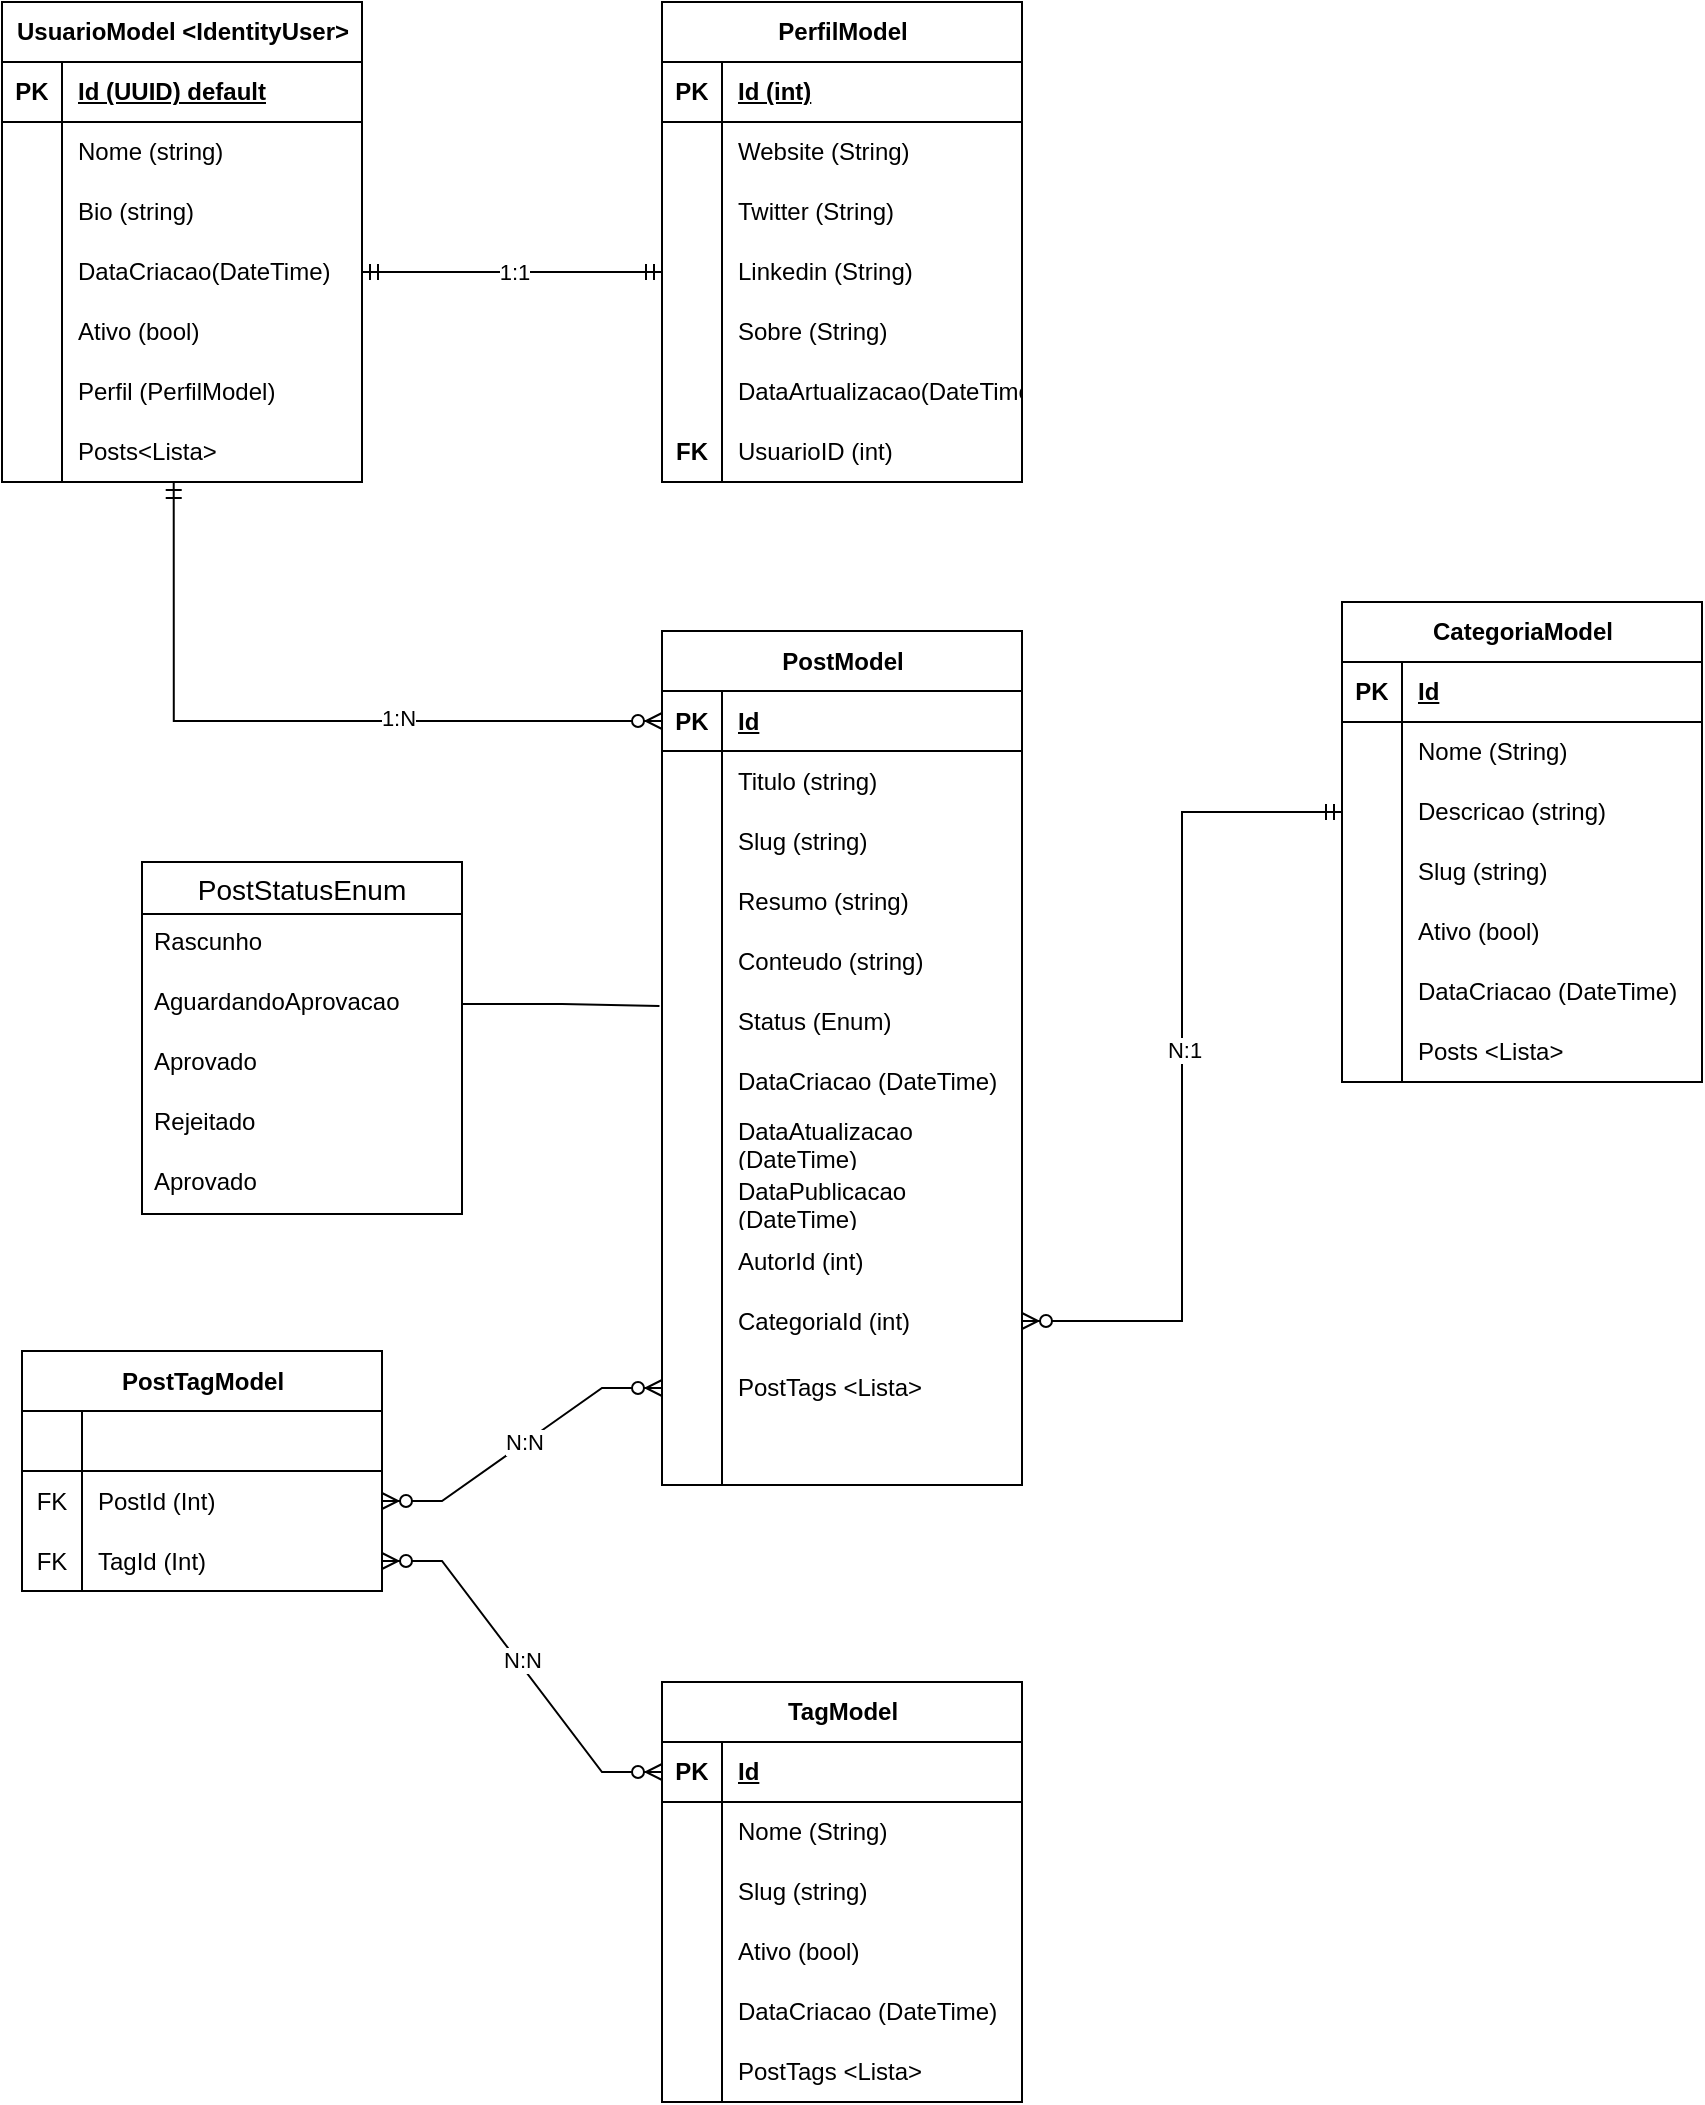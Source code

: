 <mxfile version="26.2.2">
  <diagram id="R2lEEEUBdFMjLlhIrx00" name="Page-1">
    <mxGraphModel dx="3628" dy="1432" grid="1" gridSize="10" guides="1" tooltips="1" connect="1" arrows="1" fold="1" page="1" pageScale="1" pageWidth="850" pageHeight="1100" math="0" shadow="0" extFonts="Permanent Marker^https://fonts.googleapis.com/css?family=Permanent+Marker">
      <root>
        <mxCell id="0" />
        <mxCell id="1" parent="0" />
        <mxCell id="5o0AxtpfhVNjGALuLAcd-5" value="PerfilModel" style="shape=table;startSize=30;container=1;collapsible=1;childLayout=tableLayout;fixedRows=1;rowLines=0;fontStyle=1;align=center;resizeLast=1;html=1;" parent="1" vertex="1">
          <mxGeometry x="-520" width="180" height="240" as="geometry" />
        </mxCell>
        <mxCell id="5o0AxtpfhVNjGALuLAcd-6" value="" style="shape=tableRow;horizontal=0;startSize=0;swimlaneHead=0;swimlaneBody=0;fillColor=none;collapsible=0;dropTarget=0;points=[[0,0.5],[1,0.5]];portConstraint=eastwest;top=0;left=0;right=0;bottom=1;" parent="5o0AxtpfhVNjGALuLAcd-5" vertex="1">
          <mxGeometry y="30" width="180" height="30" as="geometry" />
        </mxCell>
        <mxCell id="5o0AxtpfhVNjGALuLAcd-7" value="PK" style="shape=partialRectangle;connectable=0;fillColor=none;top=0;left=0;bottom=0;right=0;fontStyle=1;overflow=hidden;whiteSpace=wrap;html=1;" parent="5o0AxtpfhVNjGALuLAcd-6" vertex="1">
          <mxGeometry width="30" height="30" as="geometry">
            <mxRectangle width="30" height="30" as="alternateBounds" />
          </mxGeometry>
        </mxCell>
        <mxCell id="5o0AxtpfhVNjGALuLAcd-8" value="Id (int)" style="shape=partialRectangle;connectable=0;fillColor=none;top=0;left=0;bottom=0;right=0;align=left;spacingLeft=6;fontStyle=5;overflow=hidden;whiteSpace=wrap;html=1;" parent="5o0AxtpfhVNjGALuLAcd-6" vertex="1">
          <mxGeometry x="30" width="150" height="30" as="geometry">
            <mxRectangle width="150" height="30" as="alternateBounds" />
          </mxGeometry>
        </mxCell>
        <mxCell id="5o0AxtpfhVNjGALuLAcd-9" value="" style="shape=tableRow;horizontal=0;startSize=0;swimlaneHead=0;swimlaneBody=0;fillColor=none;collapsible=0;dropTarget=0;points=[[0,0.5],[1,0.5]];portConstraint=eastwest;top=0;left=0;right=0;bottom=0;" parent="5o0AxtpfhVNjGALuLAcd-5" vertex="1">
          <mxGeometry y="60" width="180" height="30" as="geometry" />
        </mxCell>
        <mxCell id="5o0AxtpfhVNjGALuLAcd-10" value="" style="shape=partialRectangle;connectable=0;fillColor=none;top=0;left=0;bottom=0;right=0;editable=1;overflow=hidden;whiteSpace=wrap;html=1;" parent="5o0AxtpfhVNjGALuLAcd-9" vertex="1">
          <mxGeometry width="30" height="30" as="geometry">
            <mxRectangle width="30" height="30" as="alternateBounds" />
          </mxGeometry>
        </mxCell>
        <mxCell id="5o0AxtpfhVNjGALuLAcd-11" value="Website (String)" style="shape=partialRectangle;connectable=0;fillColor=none;top=0;left=0;bottom=0;right=0;align=left;spacingLeft=6;overflow=hidden;whiteSpace=wrap;html=1;" parent="5o0AxtpfhVNjGALuLAcd-9" vertex="1">
          <mxGeometry x="30" width="150" height="30" as="geometry">
            <mxRectangle width="150" height="30" as="alternateBounds" />
          </mxGeometry>
        </mxCell>
        <mxCell id="yV75UmjhKLhIXO0fnuWZ-171" value="" style="shape=tableRow;horizontal=0;startSize=0;swimlaneHead=0;swimlaneBody=0;fillColor=none;collapsible=0;dropTarget=0;points=[[0,0.5],[1,0.5]];portConstraint=eastwest;top=0;left=0;right=0;bottom=0;" parent="5o0AxtpfhVNjGALuLAcd-5" vertex="1">
          <mxGeometry y="90" width="180" height="30" as="geometry" />
        </mxCell>
        <mxCell id="yV75UmjhKLhIXO0fnuWZ-172" value="" style="shape=partialRectangle;connectable=0;fillColor=none;top=0;left=0;bottom=0;right=0;editable=1;overflow=hidden;whiteSpace=wrap;html=1;" parent="yV75UmjhKLhIXO0fnuWZ-171" vertex="1">
          <mxGeometry width="30" height="30" as="geometry">
            <mxRectangle width="30" height="30" as="alternateBounds" />
          </mxGeometry>
        </mxCell>
        <mxCell id="yV75UmjhKLhIXO0fnuWZ-173" value="Twitter (String)" style="shape=partialRectangle;connectable=0;fillColor=none;top=0;left=0;bottom=0;right=0;align=left;spacingLeft=6;overflow=hidden;whiteSpace=wrap;html=1;" parent="yV75UmjhKLhIXO0fnuWZ-171" vertex="1">
          <mxGeometry x="30" width="150" height="30" as="geometry">
            <mxRectangle width="150" height="30" as="alternateBounds" />
          </mxGeometry>
        </mxCell>
        <mxCell id="5o0AxtpfhVNjGALuLAcd-12" value="" style="shape=tableRow;horizontal=0;startSize=0;swimlaneHead=0;swimlaneBody=0;fillColor=none;collapsible=0;dropTarget=0;points=[[0,0.5],[1,0.5]];portConstraint=eastwest;top=0;left=0;right=0;bottom=0;" parent="5o0AxtpfhVNjGALuLAcd-5" vertex="1">
          <mxGeometry y="120" width="180" height="30" as="geometry" />
        </mxCell>
        <mxCell id="5o0AxtpfhVNjGALuLAcd-13" value="" style="shape=partialRectangle;connectable=0;fillColor=none;top=0;left=0;bottom=0;right=0;editable=1;overflow=hidden;whiteSpace=wrap;html=1;" parent="5o0AxtpfhVNjGALuLAcd-12" vertex="1">
          <mxGeometry width="30" height="30" as="geometry">
            <mxRectangle width="30" height="30" as="alternateBounds" />
          </mxGeometry>
        </mxCell>
        <mxCell id="5o0AxtpfhVNjGALuLAcd-14" value="Linkedin (String)" style="shape=partialRectangle;connectable=0;fillColor=none;top=0;left=0;bottom=0;right=0;align=left;spacingLeft=6;overflow=hidden;whiteSpace=wrap;html=1;" parent="5o0AxtpfhVNjGALuLAcd-12" vertex="1">
          <mxGeometry x="30" width="150" height="30" as="geometry">
            <mxRectangle width="150" height="30" as="alternateBounds" />
          </mxGeometry>
        </mxCell>
        <mxCell id="Uncy0MbA54z-hcZCgUXu-44" value="" style="shape=tableRow;horizontal=0;startSize=0;swimlaneHead=0;swimlaneBody=0;fillColor=none;collapsible=0;dropTarget=0;points=[[0,0.5],[1,0.5]];portConstraint=eastwest;top=0;left=0;right=0;bottom=0;" vertex="1" parent="5o0AxtpfhVNjGALuLAcd-5">
          <mxGeometry y="150" width="180" height="30" as="geometry" />
        </mxCell>
        <mxCell id="Uncy0MbA54z-hcZCgUXu-45" value="" style="shape=partialRectangle;connectable=0;fillColor=none;top=0;left=0;bottom=0;right=0;editable=1;overflow=hidden;whiteSpace=wrap;html=1;" vertex="1" parent="Uncy0MbA54z-hcZCgUXu-44">
          <mxGeometry width="30" height="30" as="geometry">
            <mxRectangle width="30" height="30" as="alternateBounds" />
          </mxGeometry>
        </mxCell>
        <mxCell id="Uncy0MbA54z-hcZCgUXu-46" value="Sobre (String)" style="shape=partialRectangle;connectable=0;fillColor=none;top=0;left=0;bottom=0;right=0;align=left;spacingLeft=6;overflow=hidden;whiteSpace=wrap;html=1;" vertex="1" parent="Uncy0MbA54z-hcZCgUXu-44">
          <mxGeometry x="30" width="150" height="30" as="geometry">
            <mxRectangle width="150" height="30" as="alternateBounds" />
          </mxGeometry>
        </mxCell>
        <mxCell id="Uncy0MbA54z-hcZCgUXu-47" value="" style="shape=tableRow;horizontal=0;startSize=0;swimlaneHead=0;swimlaneBody=0;fillColor=none;collapsible=0;dropTarget=0;points=[[0,0.5],[1,0.5]];portConstraint=eastwest;top=0;left=0;right=0;bottom=0;" vertex="1" parent="5o0AxtpfhVNjGALuLAcd-5">
          <mxGeometry y="180" width="180" height="30" as="geometry" />
        </mxCell>
        <mxCell id="Uncy0MbA54z-hcZCgUXu-48" value="" style="shape=partialRectangle;connectable=0;fillColor=none;top=0;left=0;bottom=0;right=0;editable=1;overflow=hidden;whiteSpace=wrap;html=1;" vertex="1" parent="Uncy0MbA54z-hcZCgUXu-47">
          <mxGeometry width="30" height="30" as="geometry">
            <mxRectangle width="30" height="30" as="alternateBounds" />
          </mxGeometry>
        </mxCell>
        <mxCell id="Uncy0MbA54z-hcZCgUXu-49" value="DataArtualizacao(DateTime)" style="shape=partialRectangle;connectable=0;fillColor=none;top=0;left=0;bottom=0;right=0;align=left;spacingLeft=6;overflow=hidden;whiteSpace=wrap;html=1;" vertex="1" parent="Uncy0MbA54z-hcZCgUXu-47">
          <mxGeometry x="30" width="150" height="30" as="geometry">
            <mxRectangle width="150" height="30" as="alternateBounds" />
          </mxGeometry>
        </mxCell>
        <mxCell id="Uncy0MbA54z-hcZCgUXu-50" value="" style="shape=tableRow;horizontal=0;startSize=0;swimlaneHead=0;swimlaneBody=0;fillColor=none;collapsible=0;dropTarget=0;points=[[0,0.5],[1,0.5]];portConstraint=eastwest;top=0;left=0;right=0;bottom=0;" vertex="1" parent="5o0AxtpfhVNjGALuLAcd-5">
          <mxGeometry y="210" width="180" height="30" as="geometry" />
        </mxCell>
        <mxCell id="Uncy0MbA54z-hcZCgUXu-51" value="&lt;b&gt;FK&lt;/b&gt;" style="shape=partialRectangle;connectable=0;fillColor=none;top=0;left=0;bottom=0;right=0;editable=1;overflow=hidden;whiteSpace=wrap;html=1;" vertex="1" parent="Uncy0MbA54z-hcZCgUXu-50">
          <mxGeometry width="30" height="30" as="geometry">
            <mxRectangle width="30" height="30" as="alternateBounds" />
          </mxGeometry>
        </mxCell>
        <mxCell id="Uncy0MbA54z-hcZCgUXu-52" value="UsuarioID (int)" style="shape=partialRectangle;connectable=0;fillColor=none;top=0;left=0;bottom=0;right=0;align=left;spacingLeft=6;overflow=hidden;whiteSpace=wrap;html=1;" vertex="1" parent="Uncy0MbA54z-hcZCgUXu-50">
          <mxGeometry x="30" width="150" height="30" as="geometry">
            <mxRectangle width="150" height="30" as="alternateBounds" />
          </mxGeometry>
        </mxCell>
        <mxCell id="5o0AxtpfhVNjGALuLAcd-18" value="PostModel" style="shape=table;startSize=30;container=1;collapsible=1;childLayout=tableLayout;fixedRows=1;rowLines=0;fontStyle=1;align=center;resizeLast=1;html=1;" parent="1" vertex="1">
          <mxGeometry x="-520" y="314.5" width="180" height="427" as="geometry" />
        </mxCell>
        <mxCell id="5o0AxtpfhVNjGALuLAcd-19" value="" style="shape=tableRow;horizontal=0;startSize=0;swimlaneHead=0;swimlaneBody=0;fillColor=none;collapsible=0;dropTarget=0;points=[[0,0.5],[1,0.5]];portConstraint=eastwest;top=0;left=0;right=0;bottom=1;" parent="5o0AxtpfhVNjGALuLAcd-18" vertex="1">
          <mxGeometry y="30" width="180" height="30" as="geometry" />
        </mxCell>
        <mxCell id="5o0AxtpfhVNjGALuLAcd-20" value="PK" style="shape=partialRectangle;connectable=0;fillColor=none;top=0;left=0;bottom=0;right=0;fontStyle=1;overflow=hidden;whiteSpace=wrap;html=1;" parent="5o0AxtpfhVNjGALuLAcd-19" vertex="1">
          <mxGeometry width="30" height="30" as="geometry">
            <mxRectangle width="30" height="30" as="alternateBounds" />
          </mxGeometry>
        </mxCell>
        <mxCell id="5o0AxtpfhVNjGALuLAcd-21" value="Id" style="shape=partialRectangle;connectable=0;fillColor=none;top=0;left=0;bottom=0;right=0;align=left;spacingLeft=6;fontStyle=5;overflow=hidden;whiteSpace=wrap;html=1;" parent="5o0AxtpfhVNjGALuLAcd-19" vertex="1">
          <mxGeometry x="30" width="150" height="30" as="geometry">
            <mxRectangle width="150" height="30" as="alternateBounds" />
          </mxGeometry>
        </mxCell>
        <mxCell id="5o0AxtpfhVNjGALuLAcd-22" value="" style="shape=tableRow;horizontal=0;startSize=0;swimlaneHead=0;swimlaneBody=0;fillColor=none;collapsible=0;dropTarget=0;points=[[0,0.5],[1,0.5]];portConstraint=eastwest;top=0;left=0;right=0;bottom=0;" parent="5o0AxtpfhVNjGALuLAcd-18" vertex="1">
          <mxGeometry y="60" width="180" height="30" as="geometry" />
        </mxCell>
        <mxCell id="5o0AxtpfhVNjGALuLAcd-23" value="" style="shape=partialRectangle;connectable=0;fillColor=none;top=0;left=0;bottom=0;right=0;editable=1;overflow=hidden;whiteSpace=wrap;html=1;" parent="5o0AxtpfhVNjGALuLAcd-22" vertex="1">
          <mxGeometry width="30" height="30" as="geometry">
            <mxRectangle width="30" height="30" as="alternateBounds" />
          </mxGeometry>
        </mxCell>
        <mxCell id="5o0AxtpfhVNjGALuLAcd-24" value="Titulo (string)" style="shape=partialRectangle;connectable=0;fillColor=none;top=0;left=0;bottom=0;right=0;align=left;spacingLeft=6;overflow=hidden;whiteSpace=wrap;html=1;" parent="5o0AxtpfhVNjGALuLAcd-22" vertex="1">
          <mxGeometry x="30" width="150" height="30" as="geometry">
            <mxRectangle width="150" height="30" as="alternateBounds" />
          </mxGeometry>
        </mxCell>
        <mxCell id="5o0AxtpfhVNjGALuLAcd-25" value="" style="shape=tableRow;horizontal=0;startSize=0;swimlaneHead=0;swimlaneBody=0;fillColor=none;collapsible=0;dropTarget=0;points=[[0,0.5],[1,0.5]];portConstraint=eastwest;top=0;left=0;right=0;bottom=0;" parent="5o0AxtpfhVNjGALuLAcd-18" vertex="1">
          <mxGeometry y="90" width="180" height="30" as="geometry" />
        </mxCell>
        <mxCell id="5o0AxtpfhVNjGALuLAcd-26" value="" style="shape=partialRectangle;connectable=0;fillColor=none;top=0;left=0;bottom=0;right=0;editable=1;overflow=hidden;whiteSpace=wrap;html=1;" parent="5o0AxtpfhVNjGALuLAcd-25" vertex="1">
          <mxGeometry width="30" height="30" as="geometry">
            <mxRectangle width="30" height="30" as="alternateBounds" />
          </mxGeometry>
        </mxCell>
        <mxCell id="5o0AxtpfhVNjGALuLAcd-27" value="Slug (string)" style="shape=partialRectangle;connectable=0;fillColor=none;top=0;left=0;bottom=0;right=0;align=left;spacingLeft=6;overflow=hidden;whiteSpace=wrap;html=1;" parent="5o0AxtpfhVNjGALuLAcd-25" vertex="1">
          <mxGeometry x="30" width="150" height="30" as="geometry">
            <mxRectangle width="150" height="30" as="alternateBounds" />
          </mxGeometry>
        </mxCell>
        <mxCell id="5o0AxtpfhVNjGALuLAcd-32" value="" style="shape=tableRow;horizontal=0;startSize=0;swimlaneHead=0;swimlaneBody=0;fillColor=none;collapsible=0;dropTarget=0;points=[[0,0.5],[1,0.5]];portConstraint=eastwest;top=0;left=0;right=0;bottom=0;" parent="5o0AxtpfhVNjGALuLAcd-18" vertex="1">
          <mxGeometry y="120" width="180" height="30" as="geometry" />
        </mxCell>
        <mxCell id="5o0AxtpfhVNjGALuLAcd-33" value="" style="shape=partialRectangle;connectable=0;fillColor=none;top=0;left=0;bottom=0;right=0;editable=1;overflow=hidden;whiteSpace=wrap;html=1;" parent="5o0AxtpfhVNjGALuLAcd-32" vertex="1">
          <mxGeometry width="30" height="30" as="geometry">
            <mxRectangle width="30" height="30" as="alternateBounds" />
          </mxGeometry>
        </mxCell>
        <mxCell id="5o0AxtpfhVNjGALuLAcd-34" value="Resumo (string)" style="shape=partialRectangle;connectable=0;fillColor=none;top=0;left=0;bottom=0;right=0;align=left;spacingLeft=6;overflow=hidden;whiteSpace=wrap;html=1;" parent="5o0AxtpfhVNjGALuLAcd-32" vertex="1">
          <mxGeometry x="30" width="150" height="30" as="geometry">
            <mxRectangle width="150" height="30" as="alternateBounds" />
          </mxGeometry>
        </mxCell>
        <mxCell id="yV75UmjhKLhIXO0fnuWZ-53" value="" style="shape=tableRow;horizontal=0;startSize=0;swimlaneHead=0;swimlaneBody=0;fillColor=none;collapsible=0;dropTarget=0;points=[[0,0.5],[1,0.5]];portConstraint=eastwest;top=0;left=0;right=0;bottom=0;" parent="5o0AxtpfhVNjGALuLAcd-18" vertex="1">
          <mxGeometry y="150" width="180" height="30" as="geometry" />
        </mxCell>
        <mxCell id="yV75UmjhKLhIXO0fnuWZ-54" value="" style="shape=partialRectangle;connectable=0;fillColor=none;top=0;left=0;bottom=0;right=0;editable=1;overflow=hidden;whiteSpace=wrap;html=1;" parent="yV75UmjhKLhIXO0fnuWZ-53" vertex="1">
          <mxGeometry width="30" height="30" as="geometry">
            <mxRectangle width="30" height="30" as="alternateBounds" />
          </mxGeometry>
        </mxCell>
        <mxCell id="yV75UmjhKLhIXO0fnuWZ-55" value="Conteudo (string)" style="shape=partialRectangle;connectable=0;fillColor=none;top=0;left=0;bottom=0;right=0;align=left;spacingLeft=6;overflow=hidden;whiteSpace=wrap;html=1;" parent="yV75UmjhKLhIXO0fnuWZ-53" vertex="1">
          <mxGeometry x="30" width="150" height="30" as="geometry">
            <mxRectangle width="150" height="30" as="alternateBounds" />
          </mxGeometry>
        </mxCell>
        <mxCell id="yV75UmjhKLhIXO0fnuWZ-4" value="" style="shape=tableRow;horizontal=0;startSize=0;swimlaneHead=0;swimlaneBody=0;fillColor=none;collapsible=0;dropTarget=0;points=[[0,0.5],[1,0.5]];portConstraint=eastwest;top=0;left=0;right=0;bottom=0;" parent="5o0AxtpfhVNjGALuLAcd-18" vertex="1">
          <mxGeometry y="180" width="180" height="30" as="geometry" />
        </mxCell>
        <mxCell id="yV75UmjhKLhIXO0fnuWZ-5" value="" style="shape=partialRectangle;connectable=0;fillColor=none;top=0;left=0;bottom=0;right=0;editable=1;overflow=hidden;whiteSpace=wrap;html=1;" parent="yV75UmjhKLhIXO0fnuWZ-4" vertex="1">
          <mxGeometry width="30" height="30" as="geometry">
            <mxRectangle width="30" height="30" as="alternateBounds" />
          </mxGeometry>
        </mxCell>
        <mxCell id="yV75UmjhKLhIXO0fnuWZ-6" value="Status (Enum)" style="shape=partialRectangle;connectable=0;fillColor=none;top=0;left=0;bottom=0;right=0;align=left;spacingLeft=6;overflow=hidden;whiteSpace=wrap;html=1;" parent="yV75UmjhKLhIXO0fnuWZ-4" vertex="1">
          <mxGeometry x="30" width="150" height="30" as="geometry">
            <mxRectangle width="150" height="30" as="alternateBounds" />
          </mxGeometry>
        </mxCell>
        <mxCell id="yV75UmjhKLhIXO0fnuWZ-10" value="" style="shape=tableRow;horizontal=0;startSize=0;swimlaneHead=0;swimlaneBody=0;fillColor=none;collapsible=0;dropTarget=0;points=[[0,0.5],[1,0.5]];portConstraint=eastwest;top=0;left=0;right=0;bottom=0;" parent="5o0AxtpfhVNjGALuLAcd-18" vertex="1">
          <mxGeometry y="210" width="180" height="30" as="geometry" />
        </mxCell>
        <mxCell id="yV75UmjhKLhIXO0fnuWZ-11" value="" style="shape=partialRectangle;connectable=0;fillColor=none;top=0;left=0;bottom=0;right=0;editable=1;overflow=hidden;whiteSpace=wrap;html=1;" parent="yV75UmjhKLhIXO0fnuWZ-10" vertex="1">
          <mxGeometry width="30" height="30" as="geometry">
            <mxRectangle width="30" height="30" as="alternateBounds" />
          </mxGeometry>
        </mxCell>
        <mxCell id="yV75UmjhKLhIXO0fnuWZ-12" value="DataCriacao (DateTime)" style="shape=partialRectangle;connectable=0;fillColor=none;top=0;left=0;bottom=0;right=0;align=left;spacingLeft=6;overflow=hidden;whiteSpace=wrap;html=1;" parent="yV75UmjhKLhIXO0fnuWZ-10" vertex="1">
          <mxGeometry x="30" width="150" height="30" as="geometry">
            <mxRectangle width="150" height="30" as="alternateBounds" />
          </mxGeometry>
        </mxCell>
        <mxCell id="yV75UmjhKLhIXO0fnuWZ-49" value="" style="shape=tableRow;horizontal=0;startSize=0;swimlaneHead=0;swimlaneBody=0;fillColor=none;collapsible=0;dropTarget=0;points=[[0,0.5],[1,0.5]];portConstraint=eastwest;top=0;left=0;right=0;bottom=0;" parent="5o0AxtpfhVNjGALuLAcd-18" vertex="1">
          <mxGeometry y="240" width="180" height="30" as="geometry" />
        </mxCell>
        <mxCell id="yV75UmjhKLhIXO0fnuWZ-50" value="" style="shape=partialRectangle;connectable=0;fillColor=none;top=0;left=0;bottom=0;right=0;editable=1;overflow=hidden;whiteSpace=wrap;html=1;" parent="yV75UmjhKLhIXO0fnuWZ-49" vertex="1">
          <mxGeometry width="30" height="30" as="geometry">
            <mxRectangle width="30" height="30" as="alternateBounds" />
          </mxGeometry>
        </mxCell>
        <mxCell id="yV75UmjhKLhIXO0fnuWZ-51" value="DataAtualizacao (DateTime)" style="shape=partialRectangle;connectable=0;fillColor=none;top=0;left=0;bottom=0;right=0;align=left;spacingLeft=6;overflow=hidden;whiteSpace=wrap;html=1;" parent="yV75UmjhKLhIXO0fnuWZ-49" vertex="1">
          <mxGeometry x="30" width="150" height="30" as="geometry">
            <mxRectangle width="150" height="30" as="alternateBounds" />
          </mxGeometry>
        </mxCell>
        <mxCell id="yV75UmjhKLhIXO0fnuWZ-59" value="" style="shape=tableRow;horizontal=0;startSize=0;swimlaneHead=0;swimlaneBody=0;fillColor=none;collapsible=0;dropTarget=0;points=[[0,0.5],[1,0.5]];portConstraint=eastwest;top=0;left=0;right=0;bottom=0;" parent="5o0AxtpfhVNjGALuLAcd-18" vertex="1">
          <mxGeometry y="270" width="180" height="30" as="geometry" />
        </mxCell>
        <mxCell id="yV75UmjhKLhIXO0fnuWZ-60" value="" style="shape=partialRectangle;connectable=0;fillColor=none;top=0;left=0;bottom=0;right=0;editable=1;overflow=hidden;whiteSpace=wrap;html=1;" parent="yV75UmjhKLhIXO0fnuWZ-59" vertex="1">
          <mxGeometry width="30" height="30" as="geometry">
            <mxRectangle width="30" height="30" as="alternateBounds" />
          </mxGeometry>
        </mxCell>
        <mxCell id="yV75UmjhKLhIXO0fnuWZ-61" value="DataPublicacao (DateTime)" style="shape=partialRectangle;connectable=0;fillColor=none;top=0;left=0;bottom=0;right=0;align=left;spacingLeft=6;overflow=hidden;whiteSpace=wrap;html=1;" parent="yV75UmjhKLhIXO0fnuWZ-59" vertex="1">
          <mxGeometry x="30" width="150" height="30" as="geometry">
            <mxRectangle width="150" height="30" as="alternateBounds" />
          </mxGeometry>
        </mxCell>
        <mxCell id="yV75UmjhKLhIXO0fnuWZ-62" value="" style="shape=tableRow;horizontal=0;startSize=0;swimlaneHead=0;swimlaneBody=0;fillColor=none;collapsible=0;dropTarget=0;points=[[0,0.5],[1,0.5]];portConstraint=eastwest;top=0;left=0;right=0;bottom=0;" parent="5o0AxtpfhVNjGALuLAcd-18" vertex="1">
          <mxGeometry y="300" width="180" height="30" as="geometry" />
        </mxCell>
        <mxCell id="yV75UmjhKLhIXO0fnuWZ-63" value="" style="shape=partialRectangle;connectable=0;fillColor=none;top=0;left=0;bottom=0;right=0;editable=1;overflow=hidden;whiteSpace=wrap;html=1;" parent="yV75UmjhKLhIXO0fnuWZ-62" vertex="1">
          <mxGeometry width="30" height="30" as="geometry">
            <mxRectangle width="30" height="30" as="alternateBounds" />
          </mxGeometry>
        </mxCell>
        <mxCell id="yV75UmjhKLhIXO0fnuWZ-64" value="AutorId (int)" style="shape=partialRectangle;connectable=0;fillColor=none;top=0;left=0;bottom=0;right=0;align=left;spacingLeft=6;overflow=hidden;whiteSpace=wrap;html=1;" parent="yV75UmjhKLhIXO0fnuWZ-62" vertex="1">
          <mxGeometry x="30" width="150" height="30" as="geometry">
            <mxRectangle width="150" height="30" as="alternateBounds" />
          </mxGeometry>
        </mxCell>
        <mxCell id="yV75UmjhKLhIXO0fnuWZ-65" value="" style="shape=tableRow;horizontal=0;startSize=0;swimlaneHead=0;swimlaneBody=0;fillColor=none;collapsible=0;dropTarget=0;points=[[0,0.5],[1,0.5]];portConstraint=eastwest;top=0;left=0;right=0;bottom=0;" parent="5o0AxtpfhVNjGALuLAcd-18" vertex="1">
          <mxGeometry y="330" width="180" height="30" as="geometry" />
        </mxCell>
        <mxCell id="yV75UmjhKLhIXO0fnuWZ-66" value="" style="shape=partialRectangle;connectable=0;fillColor=none;top=0;left=0;bottom=0;right=0;editable=1;overflow=hidden;whiteSpace=wrap;html=1;" parent="yV75UmjhKLhIXO0fnuWZ-65" vertex="1">
          <mxGeometry width="30" height="30" as="geometry">
            <mxRectangle width="30" height="30" as="alternateBounds" />
          </mxGeometry>
        </mxCell>
        <mxCell id="yV75UmjhKLhIXO0fnuWZ-67" value="CategoriaId (int)" style="shape=partialRectangle;connectable=0;fillColor=none;top=0;left=0;bottom=0;right=0;align=left;spacingLeft=6;overflow=hidden;whiteSpace=wrap;html=1;" parent="yV75UmjhKLhIXO0fnuWZ-65" vertex="1">
          <mxGeometry x="30" width="150" height="30" as="geometry">
            <mxRectangle width="150" height="30" as="alternateBounds" />
          </mxGeometry>
        </mxCell>
        <mxCell id="yV75UmjhKLhIXO0fnuWZ-209" value="" style="shape=tableRow;horizontal=0;startSize=0;swimlaneHead=0;swimlaneBody=0;fillColor=none;collapsible=0;dropTarget=0;points=[[0,0.5],[1,0.5]];portConstraint=eastwest;top=0;left=0;right=0;bottom=0;" parent="5o0AxtpfhVNjGALuLAcd-18" vertex="1">
          <mxGeometry y="360" width="180" height="37" as="geometry" />
        </mxCell>
        <mxCell id="yV75UmjhKLhIXO0fnuWZ-210" value="" style="shape=partialRectangle;connectable=0;fillColor=none;top=0;left=0;bottom=0;right=0;editable=1;overflow=hidden;whiteSpace=wrap;html=1;" parent="yV75UmjhKLhIXO0fnuWZ-209" vertex="1">
          <mxGeometry width="30" height="37" as="geometry">
            <mxRectangle width="30" height="37" as="alternateBounds" />
          </mxGeometry>
        </mxCell>
        <mxCell id="yV75UmjhKLhIXO0fnuWZ-211" value="PostTags &amp;lt;Lista&amp;gt;" style="shape=partialRectangle;connectable=0;fillColor=none;top=0;left=0;bottom=0;right=0;align=left;spacingLeft=6;overflow=hidden;whiteSpace=wrap;html=1;" parent="yV75UmjhKLhIXO0fnuWZ-209" vertex="1">
          <mxGeometry x="30" width="150" height="37" as="geometry">
            <mxRectangle width="150" height="37" as="alternateBounds" />
          </mxGeometry>
        </mxCell>
        <mxCell id="Uncy0MbA54z-hcZCgUXu-1" value="" style="shape=tableRow;horizontal=0;startSize=0;swimlaneHead=0;swimlaneBody=0;fillColor=none;collapsible=0;dropTarget=0;points=[[0,0.5],[1,0.5]];portConstraint=eastwest;top=0;left=0;right=0;bottom=0;" vertex="1" parent="5o0AxtpfhVNjGALuLAcd-18">
          <mxGeometry y="397" width="180" height="30" as="geometry" />
        </mxCell>
        <mxCell id="Uncy0MbA54z-hcZCgUXu-2" value="" style="shape=partialRectangle;connectable=0;fillColor=none;top=0;left=0;bottom=0;right=0;editable=1;overflow=hidden;whiteSpace=wrap;html=1;" vertex="1" parent="Uncy0MbA54z-hcZCgUXu-1">
          <mxGeometry width="30" height="30" as="geometry">
            <mxRectangle width="30" height="30" as="alternateBounds" />
          </mxGeometry>
        </mxCell>
        <mxCell id="Uncy0MbA54z-hcZCgUXu-3" value="" style="shape=partialRectangle;connectable=0;fillColor=none;top=0;left=0;bottom=0;right=0;align=left;spacingLeft=6;overflow=hidden;whiteSpace=wrap;html=1;" vertex="1" parent="Uncy0MbA54z-hcZCgUXu-1">
          <mxGeometry x="30" width="150" height="30" as="geometry">
            <mxRectangle width="150" height="30" as="alternateBounds" />
          </mxGeometry>
        </mxCell>
        <mxCell id="yV75UmjhKLhIXO0fnuWZ-174" value="PostStatusEnum" style="swimlane;fontStyle=0;childLayout=stackLayout;horizontal=1;startSize=26;horizontalStack=0;resizeParent=1;resizeParentMax=0;resizeLast=0;collapsible=1;marginBottom=0;align=center;fontSize=14;" parent="1" vertex="1">
          <mxGeometry x="-780" y="430" width="160" height="176" as="geometry" />
        </mxCell>
        <mxCell id="yV75UmjhKLhIXO0fnuWZ-175" value="Rascunho" style="text;strokeColor=none;fillColor=none;spacingLeft=4;spacingRight=4;overflow=hidden;rotatable=0;points=[[0,0.5],[1,0.5]];portConstraint=eastwest;fontSize=12;whiteSpace=wrap;html=1;" parent="yV75UmjhKLhIXO0fnuWZ-174" vertex="1">
          <mxGeometry y="26" width="160" height="30" as="geometry" />
        </mxCell>
        <mxCell id="yV75UmjhKLhIXO0fnuWZ-176" value="AguardandoAprovacao" style="text;strokeColor=none;fillColor=none;spacingLeft=4;spacingRight=4;overflow=hidden;rotatable=0;points=[[0,0.5],[1,0.5]];portConstraint=eastwest;fontSize=12;whiteSpace=wrap;html=1;" parent="yV75UmjhKLhIXO0fnuWZ-174" vertex="1">
          <mxGeometry y="56" width="160" height="30" as="geometry" />
        </mxCell>
        <mxCell id="yV75UmjhKLhIXO0fnuWZ-177" value="Aprovado" style="text;strokeColor=none;fillColor=none;spacingLeft=4;spacingRight=4;overflow=hidden;rotatable=0;points=[[0,0.5],[1,0.5]];portConstraint=eastwest;fontSize=12;whiteSpace=wrap;html=1;" parent="yV75UmjhKLhIXO0fnuWZ-174" vertex="1">
          <mxGeometry y="86" width="160" height="30" as="geometry" />
        </mxCell>
        <mxCell id="yV75UmjhKLhIXO0fnuWZ-186" value="Rejeitado" style="text;strokeColor=none;fillColor=none;spacingLeft=4;spacingRight=4;overflow=hidden;rotatable=0;points=[[0,0.5],[1,0.5]];portConstraint=eastwest;fontSize=12;whiteSpace=wrap;html=1;" parent="yV75UmjhKLhIXO0fnuWZ-174" vertex="1">
          <mxGeometry y="116" width="160" height="30" as="geometry" />
        </mxCell>
        <mxCell id="yV75UmjhKLhIXO0fnuWZ-187" value="Aprovado" style="text;strokeColor=none;fillColor=none;spacingLeft=4;spacingRight=4;overflow=hidden;rotatable=0;points=[[0,0.5],[1,0.5]];portConstraint=eastwest;fontSize=12;whiteSpace=wrap;html=1;" parent="yV75UmjhKLhIXO0fnuWZ-174" vertex="1">
          <mxGeometry y="146" width="160" height="30" as="geometry" />
        </mxCell>
        <mxCell id="Uncy0MbA54z-hcZCgUXu-22" value="UsuarioModel &amp;lt;IdentityUser&amp;gt;" style="shape=table;startSize=30;container=1;collapsible=1;childLayout=tableLayout;fixedRows=1;rowLines=0;fontStyle=1;align=center;resizeLast=1;html=1;" vertex="1" parent="1">
          <mxGeometry x="-850" width="180" height="240" as="geometry" />
        </mxCell>
        <mxCell id="Uncy0MbA54z-hcZCgUXu-23" value="" style="shape=tableRow;horizontal=0;startSize=0;swimlaneHead=0;swimlaneBody=0;fillColor=none;collapsible=0;dropTarget=0;points=[[0,0.5],[1,0.5]];portConstraint=eastwest;top=0;left=0;right=0;bottom=1;" vertex="1" parent="Uncy0MbA54z-hcZCgUXu-22">
          <mxGeometry y="30" width="180" height="30" as="geometry" />
        </mxCell>
        <mxCell id="Uncy0MbA54z-hcZCgUXu-24" value="PK" style="shape=partialRectangle;connectable=0;fillColor=none;top=0;left=0;bottom=0;right=0;fontStyle=1;overflow=hidden;whiteSpace=wrap;html=1;" vertex="1" parent="Uncy0MbA54z-hcZCgUXu-23">
          <mxGeometry width="30" height="30" as="geometry">
            <mxRectangle width="30" height="30" as="alternateBounds" />
          </mxGeometry>
        </mxCell>
        <mxCell id="Uncy0MbA54z-hcZCgUXu-25" value="Id (UUID) default" style="shape=partialRectangle;connectable=0;fillColor=none;top=0;left=0;bottom=0;right=0;align=left;spacingLeft=6;fontStyle=5;overflow=hidden;whiteSpace=wrap;html=1;" vertex="1" parent="Uncy0MbA54z-hcZCgUXu-23">
          <mxGeometry x="30" width="150" height="30" as="geometry">
            <mxRectangle width="150" height="30" as="alternateBounds" />
          </mxGeometry>
        </mxCell>
        <mxCell id="Uncy0MbA54z-hcZCgUXu-26" value="" style="shape=tableRow;horizontal=0;startSize=0;swimlaneHead=0;swimlaneBody=0;fillColor=none;collapsible=0;dropTarget=0;points=[[0,0.5],[1,0.5]];portConstraint=eastwest;top=0;left=0;right=0;bottom=0;" vertex="1" parent="Uncy0MbA54z-hcZCgUXu-22">
          <mxGeometry y="60" width="180" height="30" as="geometry" />
        </mxCell>
        <mxCell id="Uncy0MbA54z-hcZCgUXu-27" value="" style="shape=partialRectangle;connectable=0;fillColor=none;top=0;left=0;bottom=0;right=0;editable=1;overflow=hidden;whiteSpace=wrap;html=1;" vertex="1" parent="Uncy0MbA54z-hcZCgUXu-26">
          <mxGeometry width="30" height="30" as="geometry">
            <mxRectangle width="30" height="30" as="alternateBounds" />
          </mxGeometry>
        </mxCell>
        <mxCell id="Uncy0MbA54z-hcZCgUXu-28" value="Nome (string)" style="shape=partialRectangle;connectable=0;fillColor=none;top=0;left=0;bottom=0;right=0;align=left;spacingLeft=6;overflow=hidden;whiteSpace=wrap;html=1;" vertex="1" parent="Uncy0MbA54z-hcZCgUXu-26">
          <mxGeometry x="30" width="150" height="30" as="geometry">
            <mxRectangle width="150" height="30" as="alternateBounds" />
          </mxGeometry>
        </mxCell>
        <mxCell id="Uncy0MbA54z-hcZCgUXu-29" value="" style="shape=tableRow;horizontal=0;startSize=0;swimlaneHead=0;swimlaneBody=0;fillColor=none;collapsible=0;dropTarget=0;points=[[0,0.5],[1,0.5]];portConstraint=eastwest;top=0;left=0;right=0;bottom=0;" vertex="1" parent="Uncy0MbA54z-hcZCgUXu-22">
          <mxGeometry y="90" width="180" height="30" as="geometry" />
        </mxCell>
        <mxCell id="Uncy0MbA54z-hcZCgUXu-30" value="" style="shape=partialRectangle;connectable=0;fillColor=none;top=0;left=0;bottom=0;right=0;editable=1;overflow=hidden;whiteSpace=wrap;html=1;" vertex="1" parent="Uncy0MbA54z-hcZCgUXu-29">
          <mxGeometry width="30" height="30" as="geometry">
            <mxRectangle width="30" height="30" as="alternateBounds" />
          </mxGeometry>
        </mxCell>
        <mxCell id="Uncy0MbA54z-hcZCgUXu-31" value="Bio (string)" style="shape=partialRectangle;connectable=0;fillColor=none;top=0;left=0;bottom=0;right=0;align=left;spacingLeft=6;overflow=hidden;whiteSpace=wrap;html=1;" vertex="1" parent="Uncy0MbA54z-hcZCgUXu-29">
          <mxGeometry x="30" width="150" height="30" as="geometry">
            <mxRectangle width="150" height="30" as="alternateBounds" />
          </mxGeometry>
        </mxCell>
        <mxCell id="Uncy0MbA54z-hcZCgUXu-32" value="" style="shape=tableRow;horizontal=0;startSize=0;swimlaneHead=0;swimlaneBody=0;fillColor=none;collapsible=0;dropTarget=0;points=[[0,0.5],[1,0.5]];portConstraint=eastwest;top=0;left=0;right=0;bottom=0;" vertex="1" parent="Uncy0MbA54z-hcZCgUXu-22">
          <mxGeometry y="120" width="180" height="30" as="geometry" />
        </mxCell>
        <mxCell id="Uncy0MbA54z-hcZCgUXu-33" value="" style="shape=partialRectangle;connectable=0;fillColor=none;top=0;left=0;bottom=0;right=0;editable=1;overflow=hidden;whiteSpace=wrap;html=1;" vertex="1" parent="Uncy0MbA54z-hcZCgUXu-32">
          <mxGeometry width="30" height="30" as="geometry">
            <mxRectangle width="30" height="30" as="alternateBounds" />
          </mxGeometry>
        </mxCell>
        <mxCell id="Uncy0MbA54z-hcZCgUXu-34" value="DataCriacao(DateTime)" style="shape=partialRectangle;connectable=0;fillColor=none;top=0;left=0;bottom=0;right=0;align=left;spacingLeft=6;overflow=hidden;whiteSpace=wrap;html=1;" vertex="1" parent="Uncy0MbA54z-hcZCgUXu-32">
          <mxGeometry x="30" width="150" height="30" as="geometry">
            <mxRectangle width="150" height="30" as="alternateBounds" />
          </mxGeometry>
        </mxCell>
        <mxCell id="Uncy0MbA54z-hcZCgUXu-35" value="" style="shape=tableRow;horizontal=0;startSize=0;swimlaneHead=0;swimlaneBody=0;fillColor=none;collapsible=0;dropTarget=0;points=[[0,0.5],[1,0.5]];portConstraint=eastwest;top=0;left=0;right=0;bottom=0;" vertex="1" parent="Uncy0MbA54z-hcZCgUXu-22">
          <mxGeometry y="150" width="180" height="30" as="geometry" />
        </mxCell>
        <mxCell id="Uncy0MbA54z-hcZCgUXu-36" value="" style="shape=partialRectangle;connectable=0;fillColor=none;top=0;left=0;bottom=0;right=0;editable=1;overflow=hidden;whiteSpace=wrap;html=1;" vertex="1" parent="Uncy0MbA54z-hcZCgUXu-35">
          <mxGeometry width="30" height="30" as="geometry">
            <mxRectangle width="30" height="30" as="alternateBounds" />
          </mxGeometry>
        </mxCell>
        <mxCell id="Uncy0MbA54z-hcZCgUXu-37" value="Ativo (bool)" style="shape=partialRectangle;connectable=0;fillColor=none;top=0;left=0;bottom=0;right=0;align=left;spacingLeft=6;overflow=hidden;whiteSpace=wrap;html=1;" vertex="1" parent="Uncy0MbA54z-hcZCgUXu-35">
          <mxGeometry x="30" width="150" height="30" as="geometry">
            <mxRectangle width="150" height="30" as="alternateBounds" />
          </mxGeometry>
        </mxCell>
        <mxCell id="Uncy0MbA54z-hcZCgUXu-38" value="" style="shape=tableRow;horizontal=0;startSize=0;swimlaneHead=0;swimlaneBody=0;fillColor=none;collapsible=0;dropTarget=0;points=[[0,0.5],[1,0.5]];portConstraint=eastwest;top=0;left=0;right=0;bottom=0;" vertex="1" parent="Uncy0MbA54z-hcZCgUXu-22">
          <mxGeometry y="180" width="180" height="30" as="geometry" />
        </mxCell>
        <mxCell id="Uncy0MbA54z-hcZCgUXu-39" value="" style="shape=partialRectangle;connectable=0;fillColor=none;top=0;left=0;bottom=0;right=0;editable=1;overflow=hidden;whiteSpace=wrap;html=1;" vertex="1" parent="Uncy0MbA54z-hcZCgUXu-38">
          <mxGeometry width="30" height="30" as="geometry">
            <mxRectangle width="30" height="30" as="alternateBounds" />
          </mxGeometry>
        </mxCell>
        <mxCell id="Uncy0MbA54z-hcZCgUXu-40" value="Perfil (PerfilModel)" style="shape=partialRectangle;connectable=0;fillColor=none;top=0;left=0;bottom=0;right=0;align=left;spacingLeft=6;overflow=hidden;whiteSpace=wrap;html=1;" vertex="1" parent="Uncy0MbA54z-hcZCgUXu-38">
          <mxGeometry x="30" width="150" height="30" as="geometry">
            <mxRectangle width="150" height="30" as="alternateBounds" />
          </mxGeometry>
        </mxCell>
        <mxCell id="Uncy0MbA54z-hcZCgUXu-41" value="" style="shape=tableRow;horizontal=0;startSize=0;swimlaneHead=0;swimlaneBody=0;fillColor=none;collapsible=0;dropTarget=0;points=[[0,0.5],[1,0.5]];portConstraint=eastwest;top=0;left=0;right=0;bottom=0;" vertex="1" parent="Uncy0MbA54z-hcZCgUXu-22">
          <mxGeometry y="210" width="180" height="30" as="geometry" />
        </mxCell>
        <mxCell id="Uncy0MbA54z-hcZCgUXu-42" value="" style="shape=partialRectangle;connectable=0;fillColor=none;top=0;left=0;bottom=0;right=0;editable=1;overflow=hidden;whiteSpace=wrap;html=1;" vertex="1" parent="Uncy0MbA54z-hcZCgUXu-41">
          <mxGeometry width="30" height="30" as="geometry">
            <mxRectangle width="30" height="30" as="alternateBounds" />
          </mxGeometry>
        </mxCell>
        <mxCell id="Uncy0MbA54z-hcZCgUXu-43" value="Posts&amp;lt;Lista&amp;gt;" style="shape=partialRectangle;connectable=0;fillColor=none;top=0;left=0;bottom=0;right=0;align=left;spacingLeft=6;overflow=hidden;whiteSpace=wrap;html=1;" vertex="1" parent="Uncy0MbA54z-hcZCgUXu-41">
          <mxGeometry x="30" width="150" height="30" as="geometry">
            <mxRectangle width="150" height="30" as="alternateBounds" />
          </mxGeometry>
        </mxCell>
        <mxCell id="Uncy0MbA54z-hcZCgUXu-53" value="" style="edgeStyle=entityRelationEdgeStyle;fontSize=12;html=1;endArrow=ERmandOne;startArrow=ERmandOne;rounded=0;entryX=0;entryY=0.5;entryDx=0;entryDy=0;exitX=1;exitY=0.5;exitDx=0;exitDy=0;" edge="1" parent="1" source="Uncy0MbA54z-hcZCgUXu-32" target="5o0AxtpfhVNjGALuLAcd-12">
          <mxGeometry width="100" height="100" relative="1" as="geometry">
            <mxPoint x="-640" y="260" as="sourcePoint" />
            <mxPoint x="-540" y="160" as="targetPoint" />
          </mxGeometry>
        </mxCell>
        <mxCell id="Uncy0MbA54z-hcZCgUXu-54" value="1:1" style="edgeLabel;html=1;align=center;verticalAlign=middle;resizable=0;points=[];" vertex="1" connectable="0" parent="Uncy0MbA54z-hcZCgUXu-53">
          <mxGeometry x="0.004" relative="1" as="geometry">
            <mxPoint as="offset" />
          </mxGeometry>
        </mxCell>
        <mxCell id="Uncy0MbA54z-hcZCgUXu-55" value="" style="endArrow=none;html=1;rounded=0;exitX=1;exitY=0.5;exitDx=0;exitDy=0;entryX=-0.007;entryY=0.248;entryDx=0;entryDy=0;entryPerimeter=0;edgeStyle=orthogonalEdgeStyle;" edge="1" parent="1" source="yV75UmjhKLhIXO0fnuWZ-176" target="yV75UmjhKLhIXO0fnuWZ-4">
          <mxGeometry relative="1" as="geometry">
            <mxPoint x="-840" y="400" as="sourcePoint" />
            <mxPoint x="-680" y="400" as="targetPoint" />
          </mxGeometry>
        </mxCell>
        <mxCell id="Uncy0MbA54z-hcZCgUXu-56" value="" style="edgeStyle=orthogonalEdgeStyle;fontSize=12;html=1;endArrow=ERzeroToMany;startArrow=ERmandOne;rounded=0;entryX=0;entryY=0.5;entryDx=0;entryDy=0;exitX=0.477;exitY=0.998;exitDx=0;exitDy=0;exitPerimeter=0;" edge="1" parent="1" source="Uncy0MbA54z-hcZCgUXu-41" target="5o0AxtpfhVNjGALuLAcd-19">
          <mxGeometry width="100" height="100" relative="1" as="geometry">
            <mxPoint x="-860" y="330" as="sourcePoint" />
            <mxPoint x="-150" y="320" as="targetPoint" />
          </mxGeometry>
        </mxCell>
        <mxCell id="Uncy0MbA54z-hcZCgUXu-124" value="1:N" style="edgeLabel;html=1;align=center;verticalAlign=middle;resizable=0;points=[];" vertex="1" connectable="0" parent="Uncy0MbA54z-hcZCgUXu-56">
          <mxGeometry x="0.27" y="2" relative="1" as="geometry">
            <mxPoint as="offset" />
          </mxGeometry>
        </mxCell>
        <mxCell id="Uncy0MbA54z-hcZCgUXu-57" value="CategoriaModel" style="shape=table;startSize=30;container=1;collapsible=1;childLayout=tableLayout;fixedRows=1;rowLines=0;fontStyle=1;align=center;resizeLast=1;html=1;" vertex="1" parent="1">
          <mxGeometry x="-180" y="300" width="180" height="240" as="geometry" />
        </mxCell>
        <mxCell id="Uncy0MbA54z-hcZCgUXu-58" value="" style="shape=tableRow;horizontal=0;startSize=0;swimlaneHead=0;swimlaneBody=0;fillColor=none;collapsible=0;dropTarget=0;points=[[0,0.5],[1,0.5]];portConstraint=eastwest;top=0;left=0;right=0;bottom=1;" vertex="1" parent="Uncy0MbA54z-hcZCgUXu-57">
          <mxGeometry y="30" width="180" height="30" as="geometry" />
        </mxCell>
        <mxCell id="Uncy0MbA54z-hcZCgUXu-59" value="PK" style="shape=partialRectangle;connectable=0;fillColor=none;top=0;left=0;bottom=0;right=0;fontStyle=1;overflow=hidden;whiteSpace=wrap;html=1;" vertex="1" parent="Uncy0MbA54z-hcZCgUXu-58">
          <mxGeometry width="30" height="30" as="geometry">
            <mxRectangle width="30" height="30" as="alternateBounds" />
          </mxGeometry>
        </mxCell>
        <mxCell id="Uncy0MbA54z-hcZCgUXu-60" value="Id" style="shape=partialRectangle;connectable=0;fillColor=none;top=0;left=0;bottom=0;right=0;align=left;spacingLeft=6;fontStyle=5;overflow=hidden;whiteSpace=wrap;html=1;" vertex="1" parent="Uncy0MbA54z-hcZCgUXu-58">
          <mxGeometry x="30" width="150" height="30" as="geometry">
            <mxRectangle width="150" height="30" as="alternateBounds" />
          </mxGeometry>
        </mxCell>
        <mxCell id="Uncy0MbA54z-hcZCgUXu-61" value="" style="shape=tableRow;horizontal=0;startSize=0;swimlaneHead=0;swimlaneBody=0;fillColor=none;collapsible=0;dropTarget=0;points=[[0,0.5],[1,0.5]];portConstraint=eastwest;top=0;left=0;right=0;bottom=0;" vertex="1" parent="Uncy0MbA54z-hcZCgUXu-57">
          <mxGeometry y="60" width="180" height="30" as="geometry" />
        </mxCell>
        <mxCell id="Uncy0MbA54z-hcZCgUXu-62" value="" style="shape=partialRectangle;connectable=0;fillColor=none;top=0;left=0;bottom=0;right=0;editable=1;overflow=hidden;whiteSpace=wrap;html=1;" vertex="1" parent="Uncy0MbA54z-hcZCgUXu-61">
          <mxGeometry width="30" height="30" as="geometry">
            <mxRectangle width="30" height="30" as="alternateBounds" />
          </mxGeometry>
        </mxCell>
        <mxCell id="Uncy0MbA54z-hcZCgUXu-63" value="Nome (String)" style="shape=partialRectangle;connectable=0;fillColor=none;top=0;left=0;bottom=0;right=0;align=left;spacingLeft=6;overflow=hidden;whiteSpace=wrap;html=1;" vertex="1" parent="Uncy0MbA54z-hcZCgUXu-61">
          <mxGeometry x="30" width="150" height="30" as="geometry">
            <mxRectangle width="150" height="30" as="alternateBounds" />
          </mxGeometry>
        </mxCell>
        <mxCell id="Uncy0MbA54z-hcZCgUXu-64" value="" style="shape=tableRow;horizontal=0;startSize=0;swimlaneHead=0;swimlaneBody=0;fillColor=none;collapsible=0;dropTarget=0;points=[[0,0.5],[1,0.5]];portConstraint=eastwest;top=0;left=0;right=0;bottom=0;" vertex="1" parent="Uncy0MbA54z-hcZCgUXu-57">
          <mxGeometry y="90" width="180" height="30" as="geometry" />
        </mxCell>
        <mxCell id="Uncy0MbA54z-hcZCgUXu-65" value="" style="shape=partialRectangle;connectable=0;fillColor=none;top=0;left=0;bottom=0;right=0;editable=1;overflow=hidden;whiteSpace=wrap;html=1;" vertex="1" parent="Uncy0MbA54z-hcZCgUXu-64">
          <mxGeometry width="30" height="30" as="geometry">
            <mxRectangle width="30" height="30" as="alternateBounds" />
          </mxGeometry>
        </mxCell>
        <mxCell id="Uncy0MbA54z-hcZCgUXu-66" value="Descricao (string)" style="shape=partialRectangle;connectable=0;fillColor=none;top=0;left=0;bottom=0;right=0;align=left;spacingLeft=6;overflow=hidden;whiteSpace=wrap;html=1;" vertex="1" parent="Uncy0MbA54z-hcZCgUXu-64">
          <mxGeometry x="30" width="150" height="30" as="geometry">
            <mxRectangle width="150" height="30" as="alternateBounds" />
          </mxGeometry>
        </mxCell>
        <mxCell id="Uncy0MbA54z-hcZCgUXu-67" value="" style="shape=tableRow;horizontal=0;startSize=0;swimlaneHead=0;swimlaneBody=0;fillColor=none;collapsible=0;dropTarget=0;points=[[0,0.5],[1,0.5]];portConstraint=eastwest;top=0;left=0;right=0;bottom=0;" vertex="1" parent="Uncy0MbA54z-hcZCgUXu-57">
          <mxGeometry y="120" width="180" height="30" as="geometry" />
        </mxCell>
        <mxCell id="Uncy0MbA54z-hcZCgUXu-68" value="" style="shape=partialRectangle;connectable=0;fillColor=none;top=0;left=0;bottom=0;right=0;editable=1;overflow=hidden;whiteSpace=wrap;html=1;" vertex="1" parent="Uncy0MbA54z-hcZCgUXu-67">
          <mxGeometry width="30" height="30" as="geometry">
            <mxRectangle width="30" height="30" as="alternateBounds" />
          </mxGeometry>
        </mxCell>
        <mxCell id="Uncy0MbA54z-hcZCgUXu-69" value="Slug (string)" style="shape=partialRectangle;connectable=0;fillColor=none;top=0;left=0;bottom=0;right=0;align=left;spacingLeft=6;overflow=hidden;whiteSpace=wrap;html=1;" vertex="1" parent="Uncy0MbA54z-hcZCgUXu-67">
          <mxGeometry x="30" width="150" height="30" as="geometry">
            <mxRectangle width="150" height="30" as="alternateBounds" />
          </mxGeometry>
        </mxCell>
        <mxCell id="Uncy0MbA54z-hcZCgUXu-70" value="" style="shape=tableRow;horizontal=0;startSize=0;swimlaneHead=0;swimlaneBody=0;fillColor=none;collapsible=0;dropTarget=0;points=[[0,0.5],[1,0.5]];portConstraint=eastwest;top=0;left=0;right=0;bottom=0;" vertex="1" parent="Uncy0MbA54z-hcZCgUXu-57">
          <mxGeometry y="150" width="180" height="30" as="geometry" />
        </mxCell>
        <mxCell id="Uncy0MbA54z-hcZCgUXu-71" value="" style="shape=partialRectangle;connectable=0;fillColor=none;top=0;left=0;bottom=0;right=0;editable=1;overflow=hidden;whiteSpace=wrap;html=1;" vertex="1" parent="Uncy0MbA54z-hcZCgUXu-70">
          <mxGeometry width="30" height="30" as="geometry">
            <mxRectangle width="30" height="30" as="alternateBounds" />
          </mxGeometry>
        </mxCell>
        <mxCell id="Uncy0MbA54z-hcZCgUXu-72" value="Ativo (bool)" style="shape=partialRectangle;connectable=0;fillColor=none;top=0;left=0;bottom=0;right=0;align=left;spacingLeft=6;overflow=hidden;whiteSpace=wrap;html=1;" vertex="1" parent="Uncy0MbA54z-hcZCgUXu-70">
          <mxGeometry x="30" width="150" height="30" as="geometry">
            <mxRectangle width="150" height="30" as="alternateBounds" />
          </mxGeometry>
        </mxCell>
        <mxCell id="Uncy0MbA54z-hcZCgUXu-73" value="" style="shape=tableRow;horizontal=0;startSize=0;swimlaneHead=0;swimlaneBody=0;fillColor=none;collapsible=0;dropTarget=0;points=[[0,0.5],[1,0.5]];portConstraint=eastwest;top=0;left=0;right=0;bottom=0;" vertex="1" parent="Uncy0MbA54z-hcZCgUXu-57">
          <mxGeometry y="180" width="180" height="30" as="geometry" />
        </mxCell>
        <mxCell id="Uncy0MbA54z-hcZCgUXu-74" value="" style="shape=partialRectangle;connectable=0;fillColor=none;top=0;left=0;bottom=0;right=0;editable=1;overflow=hidden;whiteSpace=wrap;html=1;" vertex="1" parent="Uncy0MbA54z-hcZCgUXu-73">
          <mxGeometry width="30" height="30" as="geometry">
            <mxRectangle width="30" height="30" as="alternateBounds" />
          </mxGeometry>
        </mxCell>
        <mxCell id="Uncy0MbA54z-hcZCgUXu-75" value="DataCriacao (DateTime)" style="shape=partialRectangle;connectable=0;fillColor=none;top=0;left=0;bottom=0;right=0;align=left;spacingLeft=6;overflow=hidden;whiteSpace=wrap;html=1;" vertex="1" parent="Uncy0MbA54z-hcZCgUXu-73">
          <mxGeometry x="30" width="150" height="30" as="geometry">
            <mxRectangle width="150" height="30" as="alternateBounds" />
          </mxGeometry>
        </mxCell>
        <mxCell id="Uncy0MbA54z-hcZCgUXu-76" value="" style="shape=tableRow;horizontal=0;startSize=0;swimlaneHead=0;swimlaneBody=0;fillColor=none;collapsible=0;dropTarget=0;points=[[0,0.5],[1,0.5]];portConstraint=eastwest;top=0;left=0;right=0;bottom=0;" vertex="1" parent="Uncy0MbA54z-hcZCgUXu-57">
          <mxGeometry y="210" width="180" height="30" as="geometry" />
        </mxCell>
        <mxCell id="Uncy0MbA54z-hcZCgUXu-77" value="" style="shape=partialRectangle;connectable=0;fillColor=none;top=0;left=0;bottom=0;right=0;editable=1;overflow=hidden;whiteSpace=wrap;html=1;" vertex="1" parent="Uncy0MbA54z-hcZCgUXu-76">
          <mxGeometry width="30" height="30" as="geometry">
            <mxRectangle width="30" height="30" as="alternateBounds" />
          </mxGeometry>
        </mxCell>
        <mxCell id="Uncy0MbA54z-hcZCgUXu-78" value="Posts &amp;lt;Lista&amp;gt;" style="shape=partialRectangle;connectable=0;fillColor=none;top=0;left=0;bottom=0;right=0;align=left;spacingLeft=6;overflow=hidden;whiteSpace=wrap;html=1;" vertex="1" parent="Uncy0MbA54z-hcZCgUXu-76">
          <mxGeometry x="30" width="150" height="30" as="geometry">
            <mxRectangle width="150" height="30" as="alternateBounds" />
          </mxGeometry>
        </mxCell>
        <mxCell id="Uncy0MbA54z-hcZCgUXu-79" value="" style="edgeStyle=orthogonalEdgeStyle;fontSize=12;html=1;endArrow=ERzeroToMany;startArrow=ERmandOne;rounded=0;entryX=1;entryY=0.5;entryDx=0;entryDy=0;exitX=0;exitY=0.5;exitDx=0;exitDy=0;" edge="1" parent="1" source="Uncy0MbA54z-hcZCgUXu-64" target="yV75UmjhKLhIXO0fnuWZ-65">
          <mxGeometry width="100" height="100" relative="1" as="geometry">
            <mxPoint x="-410" y="256" as="sourcePoint" />
            <mxPoint x="-166" y="376" as="targetPoint" />
          </mxGeometry>
        </mxCell>
        <mxCell id="Uncy0MbA54z-hcZCgUXu-125" value="N:1" style="edgeLabel;html=1;align=center;verticalAlign=middle;resizable=0;points=[];" vertex="1" connectable="0" parent="Uncy0MbA54z-hcZCgUXu-79">
          <mxGeometry x="-0.04" y="1" relative="1" as="geometry">
            <mxPoint as="offset" />
          </mxGeometry>
        </mxCell>
        <mxCell id="Uncy0MbA54z-hcZCgUXu-80" value="TagModel" style="shape=table;startSize=30;container=1;collapsible=1;childLayout=tableLayout;fixedRows=1;rowLines=0;fontStyle=1;align=center;resizeLast=1;html=1;" vertex="1" parent="1">
          <mxGeometry x="-520" y="840" width="180" height="210" as="geometry" />
        </mxCell>
        <mxCell id="Uncy0MbA54z-hcZCgUXu-81" value="" style="shape=tableRow;horizontal=0;startSize=0;swimlaneHead=0;swimlaneBody=0;fillColor=none;collapsible=0;dropTarget=0;points=[[0,0.5],[1,0.5]];portConstraint=eastwest;top=0;left=0;right=0;bottom=1;" vertex="1" parent="Uncy0MbA54z-hcZCgUXu-80">
          <mxGeometry y="30" width="180" height="30" as="geometry" />
        </mxCell>
        <mxCell id="Uncy0MbA54z-hcZCgUXu-82" value="PK" style="shape=partialRectangle;connectable=0;fillColor=none;top=0;left=0;bottom=0;right=0;fontStyle=1;overflow=hidden;whiteSpace=wrap;html=1;" vertex="1" parent="Uncy0MbA54z-hcZCgUXu-81">
          <mxGeometry width="30" height="30" as="geometry">
            <mxRectangle width="30" height="30" as="alternateBounds" />
          </mxGeometry>
        </mxCell>
        <mxCell id="Uncy0MbA54z-hcZCgUXu-83" value="Id" style="shape=partialRectangle;connectable=0;fillColor=none;top=0;left=0;bottom=0;right=0;align=left;spacingLeft=6;fontStyle=5;overflow=hidden;whiteSpace=wrap;html=1;" vertex="1" parent="Uncy0MbA54z-hcZCgUXu-81">
          <mxGeometry x="30" width="150" height="30" as="geometry">
            <mxRectangle width="150" height="30" as="alternateBounds" />
          </mxGeometry>
        </mxCell>
        <mxCell id="Uncy0MbA54z-hcZCgUXu-84" value="" style="shape=tableRow;horizontal=0;startSize=0;swimlaneHead=0;swimlaneBody=0;fillColor=none;collapsible=0;dropTarget=0;points=[[0,0.5],[1,0.5]];portConstraint=eastwest;top=0;left=0;right=0;bottom=0;" vertex="1" parent="Uncy0MbA54z-hcZCgUXu-80">
          <mxGeometry y="60" width="180" height="30" as="geometry" />
        </mxCell>
        <mxCell id="Uncy0MbA54z-hcZCgUXu-85" value="" style="shape=partialRectangle;connectable=0;fillColor=none;top=0;left=0;bottom=0;right=0;editable=1;overflow=hidden;whiteSpace=wrap;html=1;" vertex="1" parent="Uncy0MbA54z-hcZCgUXu-84">
          <mxGeometry width="30" height="30" as="geometry">
            <mxRectangle width="30" height="30" as="alternateBounds" />
          </mxGeometry>
        </mxCell>
        <mxCell id="Uncy0MbA54z-hcZCgUXu-86" value="Nome (String)" style="shape=partialRectangle;connectable=0;fillColor=none;top=0;left=0;bottom=0;right=0;align=left;spacingLeft=6;overflow=hidden;whiteSpace=wrap;html=1;" vertex="1" parent="Uncy0MbA54z-hcZCgUXu-84">
          <mxGeometry x="30" width="150" height="30" as="geometry">
            <mxRectangle width="150" height="30" as="alternateBounds" />
          </mxGeometry>
        </mxCell>
        <mxCell id="Uncy0MbA54z-hcZCgUXu-90" value="" style="shape=tableRow;horizontal=0;startSize=0;swimlaneHead=0;swimlaneBody=0;fillColor=none;collapsible=0;dropTarget=0;points=[[0,0.5],[1,0.5]];portConstraint=eastwest;top=0;left=0;right=0;bottom=0;" vertex="1" parent="Uncy0MbA54z-hcZCgUXu-80">
          <mxGeometry y="90" width="180" height="30" as="geometry" />
        </mxCell>
        <mxCell id="Uncy0MbA54z-hcZCgUXu-91" value="" style="shape=partialRectangle;connectable=0;fillColor=none;top=0;left=0;bottom=0;right=0;editable=1;overflow=hidden;whiteSpace=wrap;html=1;" vertex="1" parent="Uncy0MbA54z-hcZCgUXu-90">
          <mxGeometry width="30" height="30" as="geometry">
            <mxRectangle width="30" height="30" as="alternateBounds" />
          </mxGeometry>
        </mxCell>
        <mxCell id="Uncy0MbA54z-hcZCgUXu-92" value="Slug (string)" style="shape=partialRectangle;connectable=0;fillColor=none;top=0;left=0;bottom=0;right=0;align=left;spacingLeft=6;overflow=hidden;whiteSpace=wrap;html=1;" vertex="1" parent="Uncy0MbA54z-hcZCgUXu-90">
          <mxGeometry x="30" width="150" height="30" as="geometry">
            <mxRectangle width="150" height="30" as="alternateBounds" />
          </mxGeometry>
        </mxCell>
        <mxCell id="Uncy0MbA54z-hcZCgUXu-93" value="" style="shape=tableRow;horizontal=0;startSize=0;swimlaneHead=0;swimlaneBody=0;fillColor=none;collapsible=0;dropTarget=0;points=[[0,0.5],[1,0.5]];portConstraint=eastwest;top=0;left=0;right=0;bottom=0;" vertex="1" parent="Uncy0MbA54z-hcZCgUXu-80">
          <mxGeometry y="120" width="180" height="30" as="geometry" />
        </mxCell>
        <mxCell id="Uncy0MbA54z-hcZCgUXu-94" value="" style="shape=partialRectangle;connectable=0;fillColor=none;top=0;left=0;bottom=0;right=0;editable=1;overflow=hidden;whiteSpace=wrap;html=1;" vertex="1" parent="Uncy0MbA54z-hcZCgUXu-93">
          <mxGeometry width="30" height="30" as="geometry">
            <mxRectangle width="30" height="30" as="alternateBounds" />
          </mxGeometry>
        </mxCell>
        <mxCell id="Uncy0MbA54z-hcZCgUXu-95" value="Ativo (bool)" style="shape=partialRectangle;connectable=0;fillColor=none;top=0;left=0;bottom=0;right=0;align=left;spacingLeft=6;overflow=hidden;whiteSpace=wrap;html=1;" vertex="1" parent="Uncy0MbA54z-hcZCgUXu-93">
          <mxGeometry x="30" width="150" height="30" as="geometry">
            <mxRectangle width="150" height="30" as="alternateBounds" />
          </mxGeometry>
        </mxCell>
        <mxCell id="Uncy0MbA54z-hcZCgUXu-96" value="" style="shape=tableRow;horizontal=0;startSize=0;swimlaneHead=0;swimlaneBody=0;fillColor=none;collapsible=0;dropTarget=0;points=[[0,0.5],[1,0.5]];portConstraint=eastwest;top=0;left=0;right=0;bottom=0;" vertex="1" parent="Uncy0MbA54z-hcZCgUXu-80">
          <mxGeometry y="150" width="180" height="30" as="geometry" />
        </mxCell>
        <mxCell id="Uncy0MbA54z-hcZCgUXu-97" value="" style="shape=partialRectangle;connectable=0;fillColor=none;top=0;left=0;bottom=0;right=0;editable=1;overflow=hidden;whiteSpace=wrap;html=1;" vertex="1" parent="Uncy0MbA54z-hcZCgUXu-96">
          <mxGeometry width="30" height="30" as="geometry">
            <mxRectangle width="30" height="30" as="alternateBounds" />
          </mxGeometry>
        </mxCell>
        <mxCell id="Uncy0MbA54z-hcZCgUXu-98" value="DataCriacao (DateTime)" style="shape=partialRectangle;connectable=0;fillColor=none;top=0;left=0;bottom=0;right=0;align=left;spacingLeft=6;overflow=hidden;whiteSpace=wrap;html=1;" vertex="1" parent="Uncy0MbA54z-hcZCgUXu-96">
          <mxGeometry x="30" width="150" height="30" as="geometry">
            <mxRectangle width="150" height="30" as="alternateBounds" />
          </mxGeometry>
        </mxCell>
        <mxCell id="Uncy0MbA54z-hcZCgUXu-99" value="" style="shape=tableRow;horizontal=0;startSize=0;swimlaneHead=0;swimlaneBody=0;fillColor=none;collapsible=0;dropTarget=0;points=[[0,0.5],[1,0.5]];portConstraint=eastwest;top=0;left=0;right=0;bottom=0;" vertex="1" parent="Uncy0MbA54z-hcZCgUXu-80">
          <mxGeometry y="180" width="180" height="30" as="geometry" />
        </mxCell>
        <mxCell id="Uncy0MbA54z-hcZCgUXu-100" value="" style="shape=partialRectangle;connectable=0;fillColor=none;top=0;left=0;bottom=0;right=0;editable=1;overflow=hidden;whiteSpace=wrap;html=1;" vertex="1" parent="Uncy0MbA54z-hcZCgUXu-99">
          <mxGeometry width="30" height="30" as="geometry">
            <mxRectangle width="30" height="30" as="alternateBounds" />
          </mxGeometry>
        </mxCell>
        <mxCell id="Uncy0MbA54z-hcZCgUXu-101" value="PostTags &amp;lt;Lista&amp;gt;" style="shape=partialRectangle;connectable=0;fillColor=none;top=0;left=0;bottom=0;right=0;align=left;spacingLeft=6;overflow=hidden;whiteSpace=wrap;html=1;" vertex="1" parent="Uncy0MbA54z-hcZCgUXu-99">
          <mxGeometry x="30" width="150" height="30" as="geometry">
            <mxRectangle width="150" height="30" as="alternateBounds" />
          </mxGeometry>
        </mxCell>
        <mxCell id="Uncy0MbA54z-hcZCgUXu-102" value="PostTagModel" style="shape=table;startSize=30;container=1;collapsible=1;childLayout=tableLayout;fixedRows=1;rowLines=0;fontStyle=1;align=center;resizeLast=1;html=1;" vertex="1" parent="1">
          <mxGeometry x="-840" y="674.5" width="180" height="120" as="geometry" />
        </mxCell>
        <mxCell id="Uncy0MbA54z-hcZCgUXu-103" value="" style="shape=tableRow;horizontal=0;startSize=0;swimlaneHead=0;swimlaneBody=0;fillColor=none;collapsible=0;dropTarget=0;points=[[0,0.5],[1,0.5]];portConstraint=eastwest;top=0;left=0;right=0;bottom=1;" vertex="1" parent="Uncy0MbA54z-hcZCgUXu-102">
          <mxGeometry y="30" width="180" height="30" as="geometry" />
        </mxCell>
        <mxCell id="Uncy0MbA54z-hcZCgUXu-104" value="" style="shape=partialRectangle;connectable=0;fillColor=none;top=0;left=0;bottom=0;right=0;fontStyle=1;overflow=hidden;whiteSpace=wrap;html=1;" vertex="1" parent="Uncy0MbA54z-hcZCgUXu-103">
          <mxGeometry width="30" height="30" as="geometry">
            <mxRectangle width="30" height="30" as="alternateBounds" />
          </mxGeometry>
        </mxCell>
        <mxCell id="Uncy0MbA54z-hcZCgUXu-105" value="" style="shape=partialRectangle;connectable=0;fillColor=none;top=0;left=0;bottom=0;right=0;align=left;spacingLeft=6;fontStyle=5;overflow=hidden;whiteSpace=wrap;html=1;" vertex="1" parent="Uncy0MbA54z-hcZCgUXu-103">
          <mxGeometry x="30" width="150" height="30" as="geometry">
            <mxRectangle width="150" height="30" as="alternateBounds" />
          </mxGeometry>
        </mxCell>
        <mxCell id="Uncy0MbA54z-hcZCgUXu-106" value="" style="shape=tableRow;horizontal=0;startSize=0;swimlaneHead=0;swimlaneBody=0;fillColor=none;collapsible=0;dropTarget=0;points=[[0,0.5],[1,0.5]];portConstraint=eastwest;top=0;left=0;right=0;bottom=0;" vertex="1" parent="Uncy0MbA54z-hcZCgUXu-102">
          <mxGeometry y="60" width="180" height="30" as="geometry" />
        </mxCell>
        <mxCell id="Uncy0MbA54z-hcZCgUXu-107" value="FK" style="shape=partialRectangle;connectable=0;fillColor=none;top=0;left=0;bottom=0;right=0;editable=1;overflow=hidden;whiteSpace=wrap;html=1;" vertex="1" parent="Uncy0MbA54z-hcZCgUXu-106">
          <mxGeometry width="30" height="30" as="geometry">
            <mxRectangle width="30" height="30" as="alternateBounds" />
          </mxGeometry>
        </mxCell>
        <mxCell id="Uncy0MbA54z-hcZCgUXu-108" value="PostId (Int)" style="shape=partialRectangle;connectable=0;fillColor=none;top=0;left=0;bottom=0;right=0;align=left;spacingLeft=6;overflow=hidden;whiteSpace=wrap;html=1;" vertex="1" parent="Uncy0MbA54z-hcZCgUXu-106">
          <mxGeometry x="30" width="150" height="30" as="geometry">
            <mxRectangle width="150" height="30" as="alternateBounds" />
          </mxGeometry>
        </mxCell>
        <mxCell id="Uncy0MbA54z-hcZCgUXu-109" value="" style="shape=tableRow;horizontal=0;startSize=0;swimlaneHead=0;swimlaneBody=0;fillColor=none;collapsible=0;dropTarget=0;points=[[0,0.5],[1,0.5]];portConstraint=eastwest;top=0;left=0;right=0;bottom=0;" vertex="1" parent="Uncy0MbA54z-hcZCgUXu-102">
          <mxGeometry y="90" width="180" height="30" as="geometry" />
        </mxCell>
        <mxCell id="Uncy0MbA54z-hcZCgUXu-110" value="FK" style="shape=partialRectangle;connectable=0;fillColor=none;top=0;left=0;bottom=0;right=0;editable=1;overflow=hidden;whiteSpace=wrap;html=1;" vertex="1" parent="Uncy0MbA54z-hcZCgUXu-109">
          <mxGeometry width="30" height="30" as="geometry">
            <mxRectangle width="30" height="30" as="alternateBounds" />
          </mxGeometry>
        </mxCell>
        <mxCell id="Uncy0MbA54z-hcZCgUXu-111" value="TagId (Int)" style="shape=partialRectangle;connectable=0;fillColor=none;top=0;left=0;bottom=0;right=0;align=left;spacingLeft=6;overflow=hidden;whiteSpace=wrap;html=1;" vertex="1" parent="Uncy0MbA54z-hcZCgUXu-109">
          <mxGeometry x="30" width="150" height="30" as="geometry">
            <mxRectangle width="150" height="30" as="alternateBounds" />
          </mxGeometry>
        </mxCell>
        <mxCell id="Uncy0MbA54z-hcZCgUXu-122" value="" style="edgeStyle=entityRelationEdgeStyle;fontSize=12;html=1;endArrow=ERzeroToMany;endFill=1;startArrow=ERzeroToMany;rounded=0;entryX=1;entryY=0.5;entryDx=0;entryDy=0;" edge="1" parent="1" source="yV75UmjhKLhIXO0fnuWZ-209" target="Uncy0MbA54z-hcZCgUXu-106">
          <mxGeometry width="100" height="100" relative="1" as="geometry">
            <mxPoint x="-340" y="693" as="sourcePoint" />
            <mxPoint x="-170" y="865.84" as="targetPoint" />
          </mxGeometry>
        </mxCell>
        <mxCell id="Uncy0MbA54z-hcZCgUXu-126" value="N:N" style="edgeLabel;html=1;align=center;verticalAlign=middle;resizable=0;points=[];" vertex="1" connectable="0" parent="Uncy0MbA54z-hcZCgUXu-122">
          <mxGeometry x="-0.026" y="-1" relative="1" as="geometry">
            <mxPoint as="offset" />
          </mxGeometry>
        </mxCell>
        <mxCell id="Uncy0MbA54z-hcZCgUXu-123" value="" style="edgeStyle=entityRelationEdgeStyle;fontSize=12;html=1;endArrow=ERzeroToMany;endFill=1;startArrow=ERzeroToMany;rounded=0;exitX=0;exitY=0.5;exitDx=0;exitDy=0;" edge="1" parent="1" source="Uncy0MbA54z-hcZCgUXu-81" target="Uncy0MbA54z-hcZCgUXu-109">
          <mxGeometry width="100" height="100" relative="1" as="geometry">
            <mxPoint x="-510" y="703" as="sourcePoint" />
            <mxPoint x="-650" y="760" as="targetPoint" />
          </mxGeometry>
        </mxCell>
        <mxCell id="Uncy0MbA54z-hcZCgUXu-127" value="N:N" style="edgeLabel;html=1;align=center;verticalAlign=middle;resizable=0;points=[];" vertex="1" connectable="0" parent="Uncy0MbA54z-hcZCgUXu-123">
          <mxGeometry x="0.029" y="-2" relative="1" as="geometry">
            <mxPoint as="offset" />
          </mxGeometry>
        </mxCell>
      </root>
    </mxGraphModel>
  </diagram>
</mxfile>
